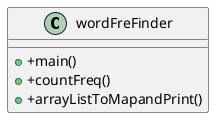 @startuml
'https://plantuml.com/class-diagram

class wordFreFinder
{
    + +main()
    + +countFreq()
    + +arrayListToMapandPrint()
}

@enduml
